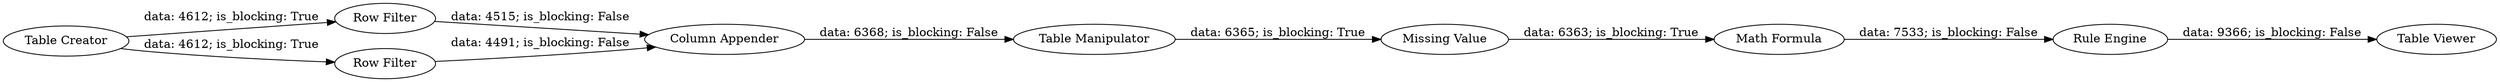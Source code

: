 digraph {
	"-7599248175163837270_9" [label="Table Manipulator"]
	"-7599248175163837270_8" [label="Table Viewer"]
	"-7599248175163837270_4" [label="Column Appender"]
	"-7599248175163837270_6" [label="Math Formula"]
	"-7599248175163837270_5" [label="Missing Value"]
	"-7599248175163837270_1" [label="Table Creator"]
	"-7599248175163837270_2" [label="Row Filter"]
	"-7599248175163837270_7" [label="Rule Engine"]
	"-7599248175163837270_3" [label="Row Filter"]
	"-7599248175163837270_6" -> "-7599248175163837270_7" [label="data: 7533; is_blocking: False"]
	"-7599248175163837270_7" -> "-7599248175163837270_8" [label="data: 9366; is_blocking: False"]
	"-7599248175163837270_1" -> "-7599248175163837270_2" [label="data: 4612; is_blocking: True"]
	"-7599248175163837270_1" -> "-7599248175163837270_3" [label="data: 4612; is_blocking: True"]
	"-7599248175163837270_2" -> "-7599248175163837270_4" [label="data: 4515; is_blocking: False"]
	"-7599248175163837270_9" -> "-7599248175163837270_5" [label="data: 6365; is_blocking: True"]
	"-7599248175163837270_5" -> "-7599248175163837270_6" [label="data: 6363; is_blocking: True"]
	"-7599248175163837270_4" -> "-7599248175163837270_9" [label="data: 6368; is_blocking: False"]
	"-7599248175163837270_3" -> "-7599248175163837270_4" [label="data: 4491; is_blocking: False"]
	rankdir=LR
}

